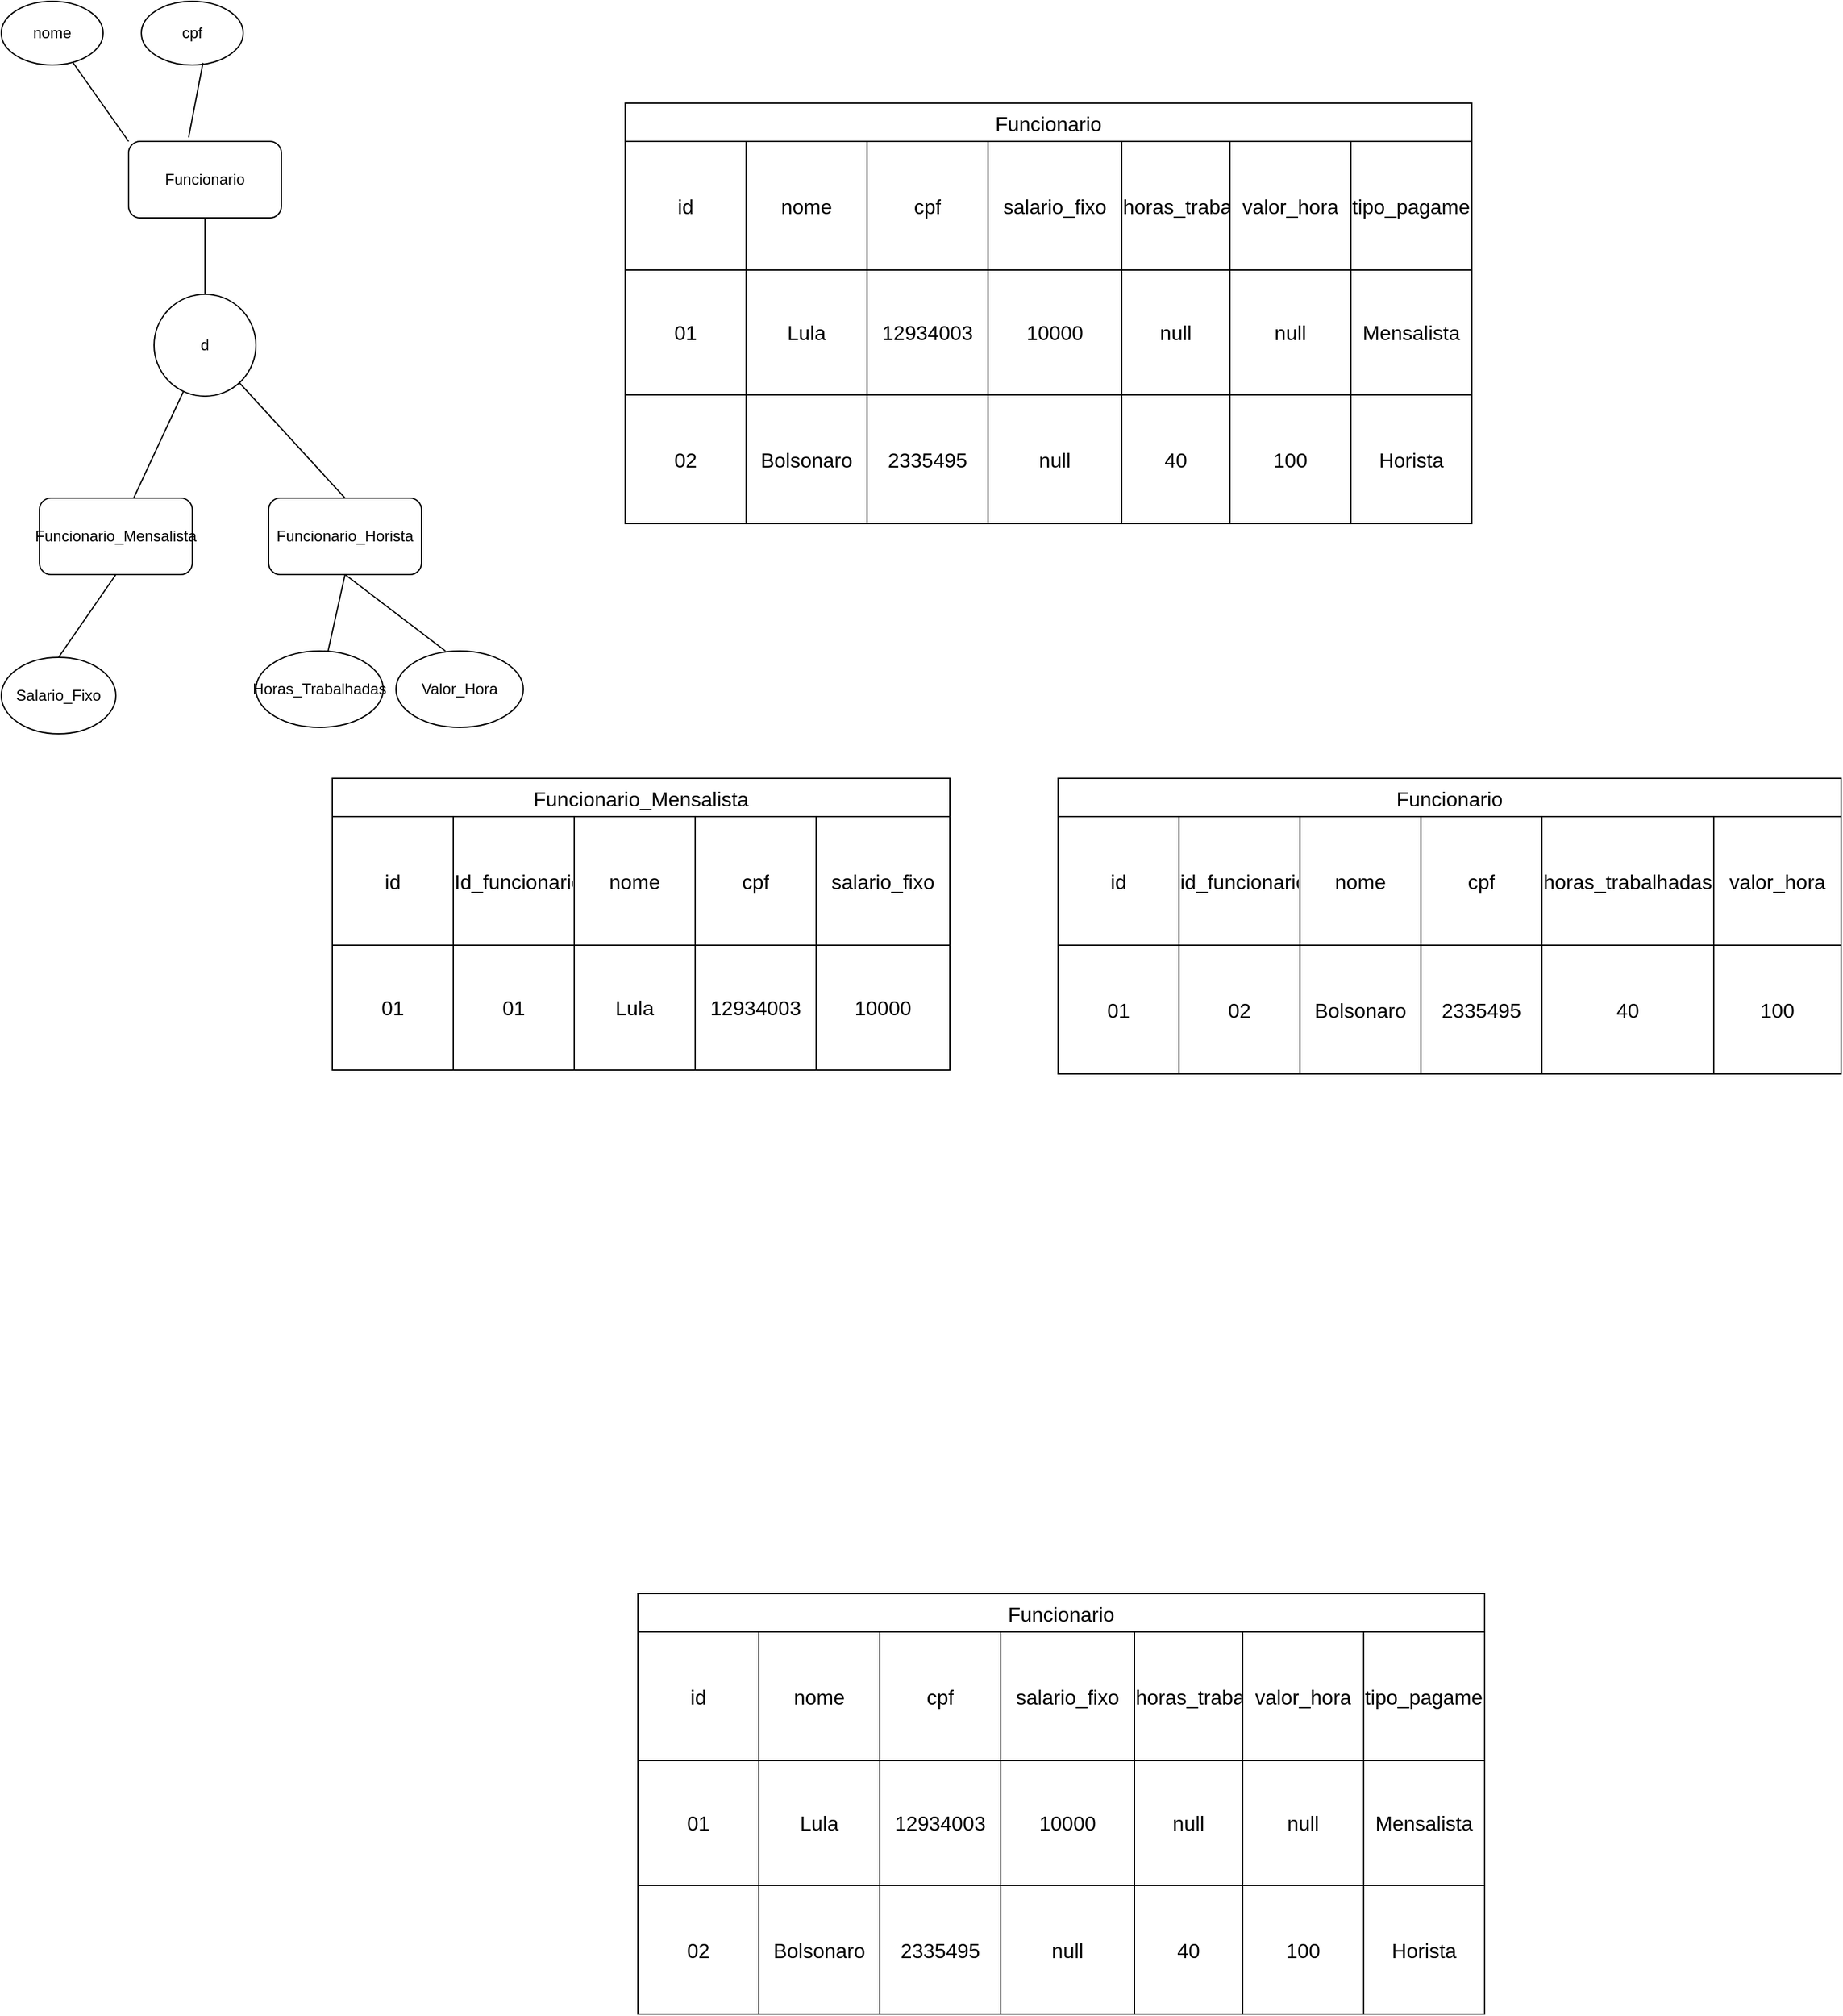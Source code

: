 <mxfile>
    <diagram id="9JeKYPiloH4I5pxhCVWt" name="Página-1">
        <mxGraphModel dx="1404" dy="884" grid="1" gridSize="10" guides="1" tooltips="1" connect="1" arrows="1" fold="1" page="1" pageScale="1" pageWidth="827" pageHeight="1169" math="0" shadow="0">
            <root>
                <mxCell id="0"/>
                <mxCell id="1" parent="0"/>
                <mxCell id="2" value="Funcionario" style="rounded=1;whiteSpace=wrap;html=1;" vertex="1" parent="1">
                    <mxGeometry x="290" y="180" width="120" height="60" as="geometry"/>
                </mxCell>
                <mxCell id="3" value="nome" style="ellipse;whiteSpace=wrap;html=1;" vertex="1" parent="1">
                    <mxGeometry x="190" y="70" width="80" height="50" as="geometry"/>
                </mxCell>
                <mxCell id="4" value="cpf" style="ellipse;whiteSpace=wrap;html=1;" vertex="1" parent="1">
                    <mxGeometry x="300" y="70" width="80" height="50" as="geometry"/>
                </mxCell>
                <mxCell id="5" value="" style="endArrow=none;html=1;exitX=0;exitY=0;exitDx=0;exitDy=0;" edge="1" parent="1" source="2" target="3">
                    <mxGeometry width="50" height="50" relative="1" as="geometry">
                        <mxPoint x="240" y="210" as="sourcePoint"/>
                        <mxPoint x="290" y="160" as="targetPoint"/>
                    </mxGeometry>
                </mxCell>
                <mxCell id="6" value="" style="endArrow=none;html=1;exitX=0.393;exitY=-0.053;exitDx=0;exitDy=0;entryX=0.605;entryY=0.968;entryDx=0;entryDy=0;entryPerimeter=0;exitPerimeter=0;" edge="1" parent="1" source="2" target="4">
                    <mxGeometry width="50" height="50" relative="1" as="geometry">
                        <mxPoint x="300" y="190" as="sourcePoint"/>
                        <mxPoint x="256" y="128" as="targetPoint"/>
                    </mxGeometry>
                </mxCell>
                <mxCell id="7" value="Salario_Fixo" style="ellipse;whiteSpace=wrap;html=1;" vertex="1" parent="1">
                    <mxGeometry x="190" y="585" width="90" height="60" as="geometry"/>
                </mxCell>
                <mxCell id="8" value="Horas_Trabalhadas" style="ellipse;whiteSpace=wrap;html=1;" vertex="1" parent="1">
                    <mxGeometry x="390" y="580" width="100" height="60" as="geometry"/>
                </mxCell>
                <mxCell id="9" value="Valor_Hora" style="ellipse;whiteSpace=wrap;html=1;" vertex="1" parent="1">
                    <mxGeometry x="500" y="580" width="100" height="60" as="geometry"/>
                </mxCell>
                <mxCell id="10" value="d" style="ellipse;whiteSpace=wrap;html=1;aspect=fixed;" vertex="1" parent="1">
                    <mxGeometry x="310" y="300" width="80" height="80" as="geometry"/>
                </mxCell>
                <mxCell id="12" value="" style="endArrow=none;html=1;exitX=0.5;exitY=1;exitDx=0;exitDy=0;" edge="1" parent="1" source="2" target="10">
                    <mxGeometry width="50" height="50" relative="1" as="geometry">
                        <mxPoint x="300" y="190" as="sourcePoint"/>
                        <mxPoint x="256" y="128" as="targetPoint"/>
                    </mxGeometry>
                </mxCell>
                <mxCell id="13" value="" style="endArrow=none;html=1;entryX=0.5;entryY=0;entryDx=0;entryDy=0;" edge="1" parent="1" source="10" target="15">
                    <mxGeometry width="50" height="50" relative="1" as="geometry">
                        <mxPoint x="360" y="250" as="sourcePoint"/>
                        <mxPoint x="360" y="310" as="targetPoint"/>
                    </mxGeometry>
                </mxCell>
                <mxCell id="14" value="Funcionario_Mensalista" style="rounded=1;whiteSpace=wrap;html=1;" vertex="1" parent="1">
                    <mxGeometry x="220" y="460" width="120" height="60" as="geometry"/>
                </mxCell>
                <mxCell id="15" value="Funcionario_Horista" style="rounded=1;whiteSpace=wrap;html=1;" vertex="1" parent="1">
                    <mxGeometry x="400" y="460" width="120" height="60" as="geometry"/>
                </mxCell>
                <mxCell id="16" value="" style="endArrow=none;html=1;" edge="1" parent="1" source="10" target="14">
                    <mxGeometry width="50" height="50" relative="1" as="geometry">
                        <mxPoint x="387" y="379" as="sourcePoint"/>
                        <mxPoint x="470" y="470" as="targetPoint"/>
                    </mxGeometry>
                </mxCell>
                <mxCell id="17" value="" style="endArrow=none;html=1;entryX=0.5;entryY=0;entryDx=0;entryDy=0;exitX=0.5;exitY=1;exitDx=0;exitDy=0;" edge="1" parent="1" source="14" target="7">
                    <mxGeometry width="50" height="50" relative="1" as="geometry">
                        <mxPoint x="343" y="386" as="sourcePoint"/>
                        <mxPoint x="304" y="470" as="targetPoint"/>
                    </mxGeometry>
                </mxCell>
                <mxCell id="18" value="" style="endArrow=none;html=1;entryX=0.388;entryY=0;entryDx=0;entryDy=0;entryPerimeter=0;exitX=0.5;exitY=1;exitDx=0;exitDy=0;" edge="1" parent="1" source="15" target="9">
                    <mxGeometry width="50" height="50" relative="1" as="geometry">
                        <mxPoint x="387" y="379" as="sourcePoint"/>
                        <mxPoint x="470" y="470" as="targetPoint"/>
                    </mxGeometry>
                </mxCell>
                <mxCell id="19" value="" style="endArrow=none;html=1;exitX=0.5;exitY=1;exitDx=0;exitDy=0;" edge="1" parent="1" source="15" target="8">
                    <mxGeometry width="50" height="50" relative="1" as="geometry">
                        <mxPoint x="470" y="530" as="sourcePoint"/>
                        <mxPoint x="549" y="590" as="targetPoint"/>
                    </mxGeometry>
                </mxCell>
                <mxCell id="20" value="Funcionario" style="shape=table;startSize=30;container=1;collapsible=0;childLayout=tableLayout;strokeColor=default;fontSize=16;" vertex="1" parent="1">
                    <mxGeometry x="680" y="150" width="665" height="330" as="geometry"/>
                </mxCell>
                <mxCell id="21" value="" style="shape=tableRow;horizontal=0;startSize=0;swimlaneHead=0;swimlaneBody=0;strokeColor=inherit;top=0;left=0;bottom=0;right=0;collapsible=0;dropTarget=0;fillColor=none;points=[[0,0.5],[1,0.5]];portConstraint=eastwest;fontSize=16;" vertex="1" parent="20">
                    <mxGeometry y="30" width="665" height="101" as="geometry"/>
                </mxCell>
                <mxCell id="22" value="id" style="shape=partialRectangle;html=1;whiteSpace=wrap;connectable=0;strokeColor=inherit;overflow=hidden;fillColor=none;top=0;left=0;bottom=0;right=0;pointerEvents=1;fontSize=16;" vertex="1" parent="21">
                    <mxGeometry width="95" height="101" as="geometry">
                        <mxRectangle width="95" height="101" as="alternateBounds"/>
                    </mxGeometry>
                </mxCell>
                <mxCell id="36" value="nome" style="shape=partialRectangle;html=1;whiteSpace=wrap;connectable=0;strokeColor=inherit;overflow=hidden;fillColor=none;top=0;left=0;bottom=0;right=0;pointerEvents=1;fontSize=16;" vertex="1" parent="21">
                    <mxGeometry x="95" width="95" height="101" as="geometry">
                        <mxRectangle width="95" height="101" as="alternateBounds"/>
                    </mxGeometry>
                </mxCell>
                <mxCell id="39" value="cpf" style="shape=partialRectangle;html=1;whiteSpace=wrap;connectable=0;strokeColor=inherit;overflow=hidden;fillColor=none;top=0;left=0;bottom=0;right=0;pointerEvents=1;fontSize=16;" vertex="1" parent="21">
                    <mxGeometry x="190" width="95" height="101" as="geometry">
                        <mxRectangle width="95" height="101" as="alternateBounds"/>
                    </mxGeometry>
                </mxCell>
                <mxCell id="23" value="salario_fixo" style="shape=partialRectangle;html=1;whiteSpace=wrap;connectable=0;strokeColor=inherit;overflow=hidden;fillColor=none;top=0;left=0;bottom=0;right=0;pointerEvents=1;fontSize=16;" vertex="1" parent="21">
                    <mxGeometry x="285" width="105" height="101" as="geometry">
                        <mxRectangle width="105" height="101" as="alternateBounds"/>
                    </mxGeometry>
                </mxCell>
                <mxCell id="24" value="horas_trabalhadas" style="shape=partialRectangle;html=1;whiteSpace=wrap;connectable=0;strokeColor=inherit;overflow=hidden;fillColor=none;top=0;left=0;bottom=0;right=0;pointerEvents=1;fontSize=16;" vertex="1" parent="21">
                    <mxGeometry x="390" width="85" height="101" as="geometry">
                        <mxRectangle width="85" height="101" as="alternateBounds"/>
                    </mxGeometry>
                </mxCell>
                <mxCell id="33" value="valor_hora" style="shape=partialRectangle;html=1;whiteSpace=wrap;connectable=0;strokeColor=inherit;overflow=hidden;fillColor=none;top=0;left=0;bottom=0;right=0;pointerEvents=1;fontSize=16;" vertex="1" parent="21">
                    <mxGeometry x="475" width="95" height="101" as="geometry">
                        <mxRectangle width="95" height="101" as="alternateBounds"/>
                    </mxGeometry>
                </mxCell>
                <mxCell id="42" value="tipo_pagamento" style="shape=partialRectangle;html=1;whiteSpace=wrap;connectable=0;strokeColor=inherit;overflow=hidden;fillColor=none;top=0;left=0;bottom=0;right=0;pointerEvents=1;fontSize=16;" vertex="1" parent="21">
                    <mxGeometry x="570" width="95" height="101" as="geometry">
                        <mxRectangle width="95" height="101" as="alternateBounds"/>
                    </mxGeometry>
                </mxCell>
                <mxCell id="25" value="" style="shape=tableRow;horizontal=0;startSize=0;swimlaneHead=0;swimlaneBody=0;strokeColor=inherit;top=0;left=0;bottom=0;right=0;collapsible=0;dropTarget=0;fillColor=none;points=[[0,0.5],[1,0.5]];portConstraint=eastwest;fontSize=16;" vertex="1" parent="20">
                    <mxGeometry y="131" width="665" height="98" as="geometry"/>
                </mxCell>
                <mxCell id="26" value="01" style="shape=partialRectangle;html=1;whiteSpace=wrap;connectable=0;strokeColor=inherit;overflow=hidden;fillColor=none;top=0;left=0;bottom=0;right=0;pointerEvents=1;fontSize=16;" vertex="1" parent="25">
                    <mxGeometry width="95" height="98" as="geometry">
                        <mxRectangle width="95" height="98" as="alternateBounds"/>
                    </mxGeometry>
                </mxCell>
                <mxCell id="37" value="Lula" style="shape=partialRectangle;html=1;whiteSpace=wrap;connectable=0;strokeColor=inherit;overflow=hidden;fillColor=none;top=0;left=0;bottom=0;right=0;pointerEvents=1;fontSize=16;" vertex="1" parent="25">
                    <mxGeometry x="95" width="95" height="98" as="geometry">
                        <mxRectangle width="95" height="98" as="alternateBounds"/>
                    </mxGeometry>
                </mxCell>
                <mxCell id="40" value="12934003" style="shape=partialRectangle;html=1;whiteSpace=wrap;connectable=0;strokeColor=inherit;overflow=hidden;fillColor=none;top=0;left=0;bottom=0;right=0;pointerEvents=1;fontSize=16;" vertex="1" parent="25">
                    <mxGeometry x="190" width="95" height="98" as="geometry">
                        <mxRectangle width="95" height="98" as="alternateBounds"/>
                    </mxGeometry>
                </mxCell>
                <mxCell id="27" value="10000" style="shape=partialRectangle;html=1;whiteSpace=wrap;connectable=0;strokeColor=inherit;overflow=hidden;fillColor=none;top=0;left=0;bottom=0;right=0;pointerEvents=1;fontSize=16;" vertex="1" parent="25">
                    <mxGeometry x="285" width="105" height="98" as="geometry">
                        <mxRectangle width="105" height="98" as="alternateBounds"/>
                    </mxGeometry>
                </mxCell>
                <mxCell id="28" value="null" style="shape=partialRectangle;html=1;whiteSpace=wrap;connectable=0;strokeColor=inherit;overflow=hidden;fillColor=none;top=0;left=0;bottom=0;right=0;pointerEvents=1;fontSize=16;" vertex="1" parent="25">
                    <mxGeometry x="390" width="85" height="98" as="geometry">
                        <mxRectangle width="85" height="98" as="alternateBounds"/>
                    </mxGeometry>
                </mxCell>
                <mxCell id="34" value="null" style="shape=partialRectangle;html=1;whiteSpace=wrap;connectable=0;strokeColor=inherit;overflow=hidden;fillColor=none;top=0;left=0;bottom=0;right=0;pointerEvents=1;fontSize=16;" vertex="1" parent="25">
                    <mxGeometry x="475" width="95" height="98" as="geometry">
                        <mxRectangle width="95" height="98" as="alternateBounds"/>
                    </mxGeometry>
                </mxCell>
                <mxCell id="43" value="Mensalista" style="shape=partialRectangle;html=1;whiteSpace=wrap;connectable=0;strokeColor=inherit;overflow=hidden;fillColor=none;top=0;left=0;bottom=0;right=0;pointerEvents=1;fontSize=16;" vertex="1" parent="25">
                    <mxGeometry x="570" width="95" height="98" as="geometry">
                        <mxRectangle width="95" height="98" as="alternateBounds"/>
                    </mxGeometry>
                </mxCell>
                <mxCell id="29" value="" style="shape=tableRow;horizontal=0;startSize=0;swimlaneHead=0;swimlaneBody=0;strokeColor=inherit;top=0;left=0;bottom=0;right=0;collapsible=0;dropTarget=0;fillColor=none;points=[[0,0.5],[1,0.5]];portConstraint=eastwest;fontSize=16;" vertex="1" parent="20">
                    <mxGeometry y="229" width="665" height="101" as="geometry"/>
                </mxCell>
                <mxCell id="30" value="02" style="shape=partialRectangle;html=1;whiteSpace=wrap;connectable=0;strokeColor=inherit;overflow=hidden;fillColor=none;top=0;left=0;bottom=0;right=0;pointerEvents=1;fontSize=16;" vertex="1" parent="29">
                    <mxGeometry width="95" height="101" as="geometry">
                        <mxRectangle width="95" height="101" as="alternateBounds"/>
                    </mxGeometry>
                </mxCell>
                <mxCell id="38" value="Bolsonaro" style="shape=partialRectangle;html=1;whiteSpace=wrap;connectable=0;strokeColor=inherit;overflow=hidden;fillColor=none;top=0;left=0;bottom=0;right=0;pointerEvents=1;fontSize=16;" vertex="1" parent="29">
                    <mxGeometry x="95" width="95" height="101" as="geometry">
                        <mxRectangle width="95" height="101" as="alternateBounds"/>
                    </mxGeometry>
                </mxCell>
                <mxCell id="41" value="2335495" style="shape=partialRectangle;html=1;whiteSpace=wrap;connectable=0;strokeColor=inherit;overflow=hidden;fillColor=none;top=0;left=0;bottom=0;right=0;pointerEvents=1;fontSize=16;" vertex="1" parent="29">
                    <mxGeometry x="190" width="95" height="101" as="geometry">
                        <mxRectangle width="95" height="101" as="alternateBounds"/>
                    </mxGeometry>
                </mxCell>
                <mxCell id="31" value="null" style="shape=partialRectangle;html=1;whiteSpace=wrap;connectable=0;strokeColor=inherit;overflow=hidden;fillColor=none;top=0;left=0;bottom=0;right=0;pointerEvents=1;fontSize=16;" vertex="1" parent="29">
                    <mxGeometry x="285" width="105" height="101" as="geometry">
                        <mxRectangle width="105" height="101" as="alternateBounds"/>
                    </mxGeometry>
                </mxCell>
                <mxCell id="32" value="40" style="shape=partialRectangle;html=1;whiteSpace=wrap;connectable=0;strokeColor=inherit;overflow=hidden;fillColor=none;top=0;left=0;bottom=0;right=0;pointerEvents=1;fontSize=16;" vertex="1" parent="29">
                    <mxGeometry x="390" width="85" height="101" as="geometry">
                        <mxRectangle width="85" height="101" as="alternateBounds"/>
                    </mxGeometry>
                </mxCell>
                <mxCell id="35" value="100" style="shape=partialRectangle;html=1;whiteSpace=wrap;connectable=0;strokeColor=inherit;overflow=hidden;fillColor=none;top=0;left=0;bottom=0;right=0;pointerEvents=1;fontSize=16;" vertex="1" parent="29">
                    <mxGeometry x="475" width="95" height="101" as="geometry">
                        <mxRectangle width="95" height="101" as="alternateBounds"/>
                    </mxGeometry>
                </mxCell>
                <mxCell id="44" value="Horista" style="shape=partialRectangle;html=1;whiteSpace=wrap;connectable=0;strokeColor=inherit;overflow=hidden;fillColor=none;top=0;left=0;bottom=0;right=0;pointerEvents=1;fontSize=16;" vertex="1" parent="29">
                    <mxGeometry x="570" width="95" height="101" as="geometry">
                        <mxRectangle width="95" height="101" as="alternateBounds"/>
                    </mxGeometry>
                </mxCell>
                <mxCell id="45" value="Funcionario_Mensalista" style="shape=table;startSize=30;container=1;collapsible=0;childLayout=tableLayout;strokeColor=default;fontSize=16;" vertex="1" parent="1">
                    <mxGeometry x="450" y="680" width="485" height="229" as="geometry"/>
                </mxCell>
                <mxCell id="46" value="" style="shape=tableRow;horizontal=0;startSize=0;swimlaneHead=0;swimlaneBody=0;strokeColor=inherit;top=0;left=0;bottom=0;right=0;collapsible=0;dropTarget=0;fillColor=none;points=[[0,0.5],[1,0.5]];portConstraint=eastwest;fontSize=16;" vertex="1" parent="45">
                    <mxGeometry y="30" width="485" height="101" as="geometry"/>
                </mxCell>
                <mxCell id="47" value="id" style="shape=partialRectangle;html=1;whiteSpace=wrap;connectable=0;strokeColor=inherit;overflow=hidden;fillColor=none;top=0;left=0;bottom=0;right=0;pointerEvents=1;fontSize=16;" vertex="1" parent="46">
                    <mxGeometry width="95" height="101" as="geometry">
                        <mxRectangle width="95" height="101" as="alternateBounds"/>
                    </mxGeometry>
                </mxCell>
                <mxCell id="95" value="Id_funcionario" style="shape=partialRectangle;html=1;whiteSpace=wrap;connectable=0;strokeColor=inherit;overflow=hidden;fillColor=none;top=0;left=0;bottom=0;right=0;pointerEvents=1;fontSize=16;" vertex="1" parent="46">
                    <mxGeometry x="95" width="95" height="101" as="geometry">
                        <mxRectangle width="95" height="101" as="alternateBounds"/>
                    </mxGeometry>
                </mxCell>
                <mxCell id="48" value="nome" style="shape=partialRectangle;html=1;whiteSpace=wrap;connectable=0;strokeColor=inherit;overflow=hidden;fillColor=none;top=0;left=0;bottom=0;right=0;pointerEvents=1;fontSize=16;" vertex="1" parent="46">
                    <mxGeometry x="190" width="95" height="101" as="geometry">
                        <mxRectangle width="95" height="101" as="alternateBounds"/>
                    </mxGeometry>
                </mxCell>
                <mxCell id="49" value="cpf" style="shape=partialRectangle;html=1;whiteSpace=wrap;connectable=0;strokeColor=inherit;overflow=hidden;fillColor=none;top=0;left=0;bottom=0;right=0;pointerEvents=1;fontSize=16;" vertex="1" parent="46">
                    <mxGeometry x="285" width="95" height="101" as="geometry">
                        <mxRectangle width="95" height="101" as="alternateBounds"/>
                    </mxGeometry>
                </mxCell>
                <mxCell id="50" value="salario_fixo" style="shape=partialRectangle;html=1;whiteSpace=wrap;connectable=0;strokeColor=inherit;overflow=hidden;fillColor=none;top=0;left=0;bottom=0;right=0;pointerEvents=1;fontSize=16;" vertex="1" parent="46">
                    <mxGeometry x="380" width="105" height="101" as="geometry">
                        <mxRectangle width="105" height="101" as="alternateBounds"/>
                    </mxGeometry>
                </mxCell>
                <mxCell id="54" value="" style="shape=tableRow;horizontal=0;startSize=0;swimlaneHead=0;swimlaneBody=0;strokeColor=inherit;top=0;left=0;bottom=0;right=0;collapsible=0;dropTarget=0;fillColor=none;points=[[0,0.5],[1,0.5]];portConstraint=eastwest;fontSize=16;" vertex="1" parent="45">
                    <mxGeometry y="131" width="485" height="98" as="geometry"/>
                </mxCell>
                <mxCell id="55" value="01" style="shape=partialRectangle;html=1;whiteSpace=wrap;connectable=0;strokeColor=inherit;overflow=hidden;fillColor=none;top=0;left=0;bottom=0;right=0;pointerEvents=1;fontSize=16;" vertex="1" parent="54">
                    <mxGeometry width="95" height="98" as="geometry">
                        <mxRectangle width="95" height="98" as="alternateBounds"/>
                    </mxGeometry>
                </mxCell>
                <mxCell id="96" value="01" style="shape=partialRectangle;html=1;whiteSpace=wrap;connectable=0;strokeColor=inherit;overflow=hidden;fillColor=none;top=0;left=0;bottom=0;right=0;pointerEvents=1;fontSize=16;" vertex="1" parent="54">
                    <mxGeometry x="95" width="95" height="98" as="geometry">
                        <mxRectangle width="95" height="98" as="alternateBounds"/>
                    </mxGeometry>
                </mxCell>
                <mxCell id="56" value="Lula" style="shape=partialRectangle;html=1;whiteSpace=wrap;connectable=0;strokeColor=inherit;overflow=hidden;fillColor=none;top=0;left=0;bottom=0;right=0;pointerEvents=1;fontSize=16;" vertex="1" parent="54">
                    <mxGeometry x="190" width="95" height="98" as="geometry">
                        <mxRectangle width="95" height="98" as="alternateBounds"/>
                    </mxGeometry>
                </mxCell>
                <mxCell id="57" value="12934003" style="shape=partialRectangle;html=1;whiteSpace=wrap;connectable=0;strokeColor=inherit;overflow=hidden;fillColor=none;top=0;left=0;bottom=0;right=0;pointerEvents=1;fontSize=16;" vertex="1" parent="54">
                    <mxGeometry x="285" width="95" height="98" as="geometry">
                        <mxRectangle width="95" height="98" as="alternateBounds"/>
                    </mxGeometry>
                </mxCell>
                <mxCell id="58" value="10000" style="shape=partialRectangle;html=1;whiteSpace=wrap;connectable=0;strokeColor=inherit;overflow=hidden;fillColor=none;top=0;left=0;bottom=0;right=0;pointerEvents=1;fontSize=16;" vertex="1" parent="54">
                    <mxGeometry x="380" width="105" height="98" as="geometry">
                        <mxRectangle width="105" height="98" as="alternateBounds"/>
                    </mxGeometry>
                </mxCell>
                <mxCell id="70" value="Funcionario" style="shape=table;startSize=30;container=1;collapsible=0;childLayout=tableLayout;strokeColor=default;fontSize=16;" vertex="1" parent="1">
                    <mxGeometry x="1020" y="680" width="615" height="232" as="geometry"/>
                </mxCell>
                <mxCell id="71" value="" style="shape=tableRow;horizontal=0;startSize=0;swimlaneHead=0;swimlaneBody=0;strokeColor=inherit;top=0;left=0;bottom=0;right=0;collapsible=0;dropTarget=0;fillColor=none;points=[[0,0.5],[1,0.5]];portConstraint=eastwest;fontSize=16;" vertex="1" parent="70">
                    <mxGeometry y="30" width="615" height="101" as="geometry"/>
                </mxCell>
                <mxCell id="72" value="id" style="shape=partialRectangle;html=1;whiteSpace=wrap;connectable=0;strokeColor=inherit;overflow=hidden;fillColor=none;top=0;left=0;bottom=0;right=0;pointerEvents=1;fontSize=16;" vertex="1" parent="71">
                    <mxGeometry width="95" height="101" as="geometry">
                        <mxRectangle width="95" height="101" as="alternateBounds"/>
                    </mxGeometry>
                </mxCell>
                <mxCell id="97" value="id_funcionario" style="shape=partialRectangle;html=1;whiteSpace=wrap;connectable=0;strokeColor=inherit;overflow=hidden;fillColor=none;top=0;left=0;bottom=0;right=0;pointerEvents=1;fontSize=16;" vertex="1" parent="71">
                    <mxGeometry x="95" width="95" height="101" as="geometry">
                        <mxRectangle width="95" height="101" as="alternateBounds"/>
                    </mxGeometry>
                </mxCell>
                <mxCell id="73" value="nome" style="shape=partialRectangle;html=1;whiteSpace=wrap;connectable=0;strokeColor=inherit;overflow=hidden;fillColor=none;top=0;left=0;bottom=0;right=0;pointerEvents=1;fontSize=16;" vertex="1" parent="71">
                    <mxGeometry x="190" width="95" height="101" as="geometry">
                        <mxRectangle width="95" height="101" as="alternateBounds"/>
                    </mxGeometry>
                </mxCell>
                <mxCell id="74" value="cpf" style="shape=partialRectangle;html=1;whiteSpace=wrap;connectable=0;strokeColor=inherit;overflow=hidden;fillColor=none;top=0;left=0;bottom=0;right=0;pointerEvents=1;fontSize=16;" vertex="1" parent="71">
                    <mxGeometry x="285" width="95" height="101" as="geometry">
                        <mxRectangle width="95" height="101" as="alternateBounds"/>
                    </mxGeometry>
                </mxCell>
                <mxCell id="76" value="horas_trabalhadas" style="shape=partialRectangle;html=1;whiteSpace=wrap;connectable=0;strokeColor=inherit;overflow=hidden;fillColor=none;top=0;left=0;bottom=0;right=0;pointerEvents=1;fontSize=16;" vertex="1" parent="71">
                    <mxGeometry x="380" width="135" height="101" as="geometry">
                        <mxRectangle width="135" height="101" as="alternateBounds"/>
                    </mxGeometry>
                </mxCell>
                <mxCell id="77" value="valor_hora" style="shape=partialRectangle;html=1;whiteSpace=wrap;connectable=0;strokeColor=inherit;overflow=hidden;fillColor=none;top=0;left=0;bottom=0;right=0;pointerEvents=1;fontSize=16;" vertex="1" parent="71">
                    <mxGeometry x="515" width="100" height="101" as="geometry">
                        <mxRectangle width="100" height="101" as="alternateBounds"/>
                    </mxGeometry>
                </mxCell>
                <mxCell id="87" value="" style="shape=tableRow;horizontal=0;startSize=0;swimlaneHead=0;swimlaneBody=0;strokeColor=inherit;top=0;left=0;bottom=0;right=0;collapsible=0;dropTarget=0;fillColor=none;points=[[0,0.5],[1,0.5]];portConstraint=eastwest;fontSize=16;" vertex="1" parent="70">
                    <mxGeometry y="131" width="615" height="101" as="geometry"/>
                </mxCell>
                <mxCell id="88" value="01" style="shape=partialRectangle;html=1;whiteSpace=wrap;connectable=0;strokeColor=inherit;overflow=hidden;fillColor=none;top=0;left=0;bottom=0;right=0;pointerEvents=1;fontSize=16;" vertex="1" parent="87">
                    <mxGeometry width="95" height="101" as="geometry">
                        <mxRectangle width="95" height="101" as="alternateBounds"/>
                    </mxGeometry>
                </mxCell>
                <mxCell id="98" value="02" style="shape=partialRectangle;html=1;whiteSpace=wrap;connectable=0;strokeColor=inherit;overflow=hidden;fillColor=none;top=0;left=0;bottom=0;right=0;pointerEvents=1;fontSize=16;" vertex="1" parent="87">
                    <mxGeometry x="95" width="95" height="101" as="geometry">
                        <mxRectangle width="95" height="101" as="alternateBounds"/>
                    </mxGeometry>
                </mxCell>
                <mxCell id="89" value="Bolsonaro" style="shape=partialRectangle;html=1;whiteSpace=wrap;connectable=0;strokeColor=inherit;overflow=hidden;fillColor=none;top=0;left=0;bottom=0;right=0;pointerEvents=1;fontSize=16;" vertex="1" parent="87">
                    <mxGeometry x="190" width="95" height="101" as="geometry">
                        <mxRectangle width="95" height="101" as="alternateBounds"/>
                    </mxGeometry>
                </mxCell>
                <mxCell id="90" value="2335495" style="shape=partialRectangle;html=1;whiteSpace=wrap;connectable=0;strokeColor=inherit;overflow=hidden;fillColor=none;top=0;left=0;bottom=0;right=0;pointerEvents=1;fontSize=16;" vertex="1" parent="87">
                    <mxGeometry x="285" width="95" height="101" as="geometry">
                        <mxRectangle width="95" height="101" as="alternateBounds"/>
                    </mxGeometry>
                </mxCell>
                <mxCell id="92" value="40" style="shape=partialRectangle;html=1;whiteSpace=wrap;connectable=0;strokeColor=inherit;overflow=hidden;fillColor=none;top=0;left=0;bottom=0;right=0;pointerEvents=1;fontSize=16;" vertex="1" parent="87">
                    <mxGeometry x="380" width="135" height="101" as="geometry">
                        <mxRectangle width="135" height="101" as="alternateBounds"/>
                    </mxGeometry>
                </mxCell>
                <mxCell id="93" value="100" style="shape=partialRectangle;html=1;whiteSpace=wrap;connectable=0;strokeColor=inherit;overflow=hidden;fillColor=none;top=0;left=0;bottom=0;right=0;pointerEvents=1;fontSize=16;" vertex="1" parent="87">
                    <mxGeometry x="515" width="100" height="101" as="geometry">
                        <mxRectangle width="100" height="101" as="alternateBounds"/>
                    </mxGeometry>
                </mxCell>
                <mxCell id="145" value="Funcionario" style="shape=table;startSize=30;container=1;collapsible=0;childLayout=tableLayout;strokeColor=default;fontSize=16;" vertex="1" parent="1">
                    <mxGeometry x="690" y="1320" width="665" height="330" as="geometry"/>
                </mxCell>
                <mxCell id="146" value="" style="shape=tableRow;horizontal=0;startSize=0;swimlaneHead=0;swimlaneBody=0;strokeColor=inherit;top=0;left=0;bottom=0;right=0;collapsible=0;dropTarget=0;fillColor=none;points=[[0,0.5],[1,0.5]];portConstraint=eastwest;fontSize=16;" vertex="1" parent="145">
                    <mxGeometry y="30" width="665" height="101" as="geometry"/>
                </mxCell>
                <mxCell id="147" value="id" style="shape=partialRectangle;html=1;whiteSpace=wrap;connectable=0;strokeColor=inherit;overflow=hidden;fillColor=none;top=0;left=0;bottom=0;right=0;pointerEvents=1;fontSize=16;" vertex="1" parent="146">
                    <mxGeometry width="95" height="101" as="geometry">
                        <mxRectangle width="95" height="101" as="alternateBounds"/>
                    </mxGeometry>
                </mxCell>
                <mxCell id="148" value="nome" style="shape=partialRectangle;html=1;whiteSpace=wrap;connectable=0;strokeColor=inherit;overflow=hidden;fillColor=none;top=0;left=0;bottom=0;right=0;pointerEvents=1;fontSize=16;" vertex="1" parent="146">
                    <mxGeometry x="95" width="95" height="101" as="geometry">
                        <mxRectangle width="95" height="101" as="alternateBounds"/>
                    </mxGeometry>
                </mxCell>
                <mxCell id="149" value="cpf" style="shape=partialRectangle;html=1;whiteSpace=wrap;connectable=0;strokeColor=inherit;overflow=hidden;fillColor=none;top=0;left=0;bottom=0;right=0;pointerEvents=1;fontSize=16;" vertex="1" parent="146">
                    <mxGeometry x="190" width="95" height="101" as="geometry">
                        <mxRectangle width="95" height="101" as="alternateBounds"/>
                    </mxGeometry>
                </mxCell>
                <mxCell id="150" value="salario_fixo" style="shape=partialRectangle;html=1;whiteSpace=wrap;connectable=0;strokeColor=inherit;overflow=hidden;fillColor=none;top=0;left=0;bottom=0;right=0;pointerEvents=1;fontSize=16;" vertex="1" parent="146">
                    <mxGeometry x="285" width="105" height="101" as="geometry">
                        <mxRectangle width="105" height="101" as="alternateBounds"/>
                    </mxGeometry>
                </mxCell>
                <mxCell id="151" value="horas_trabalhadas" style="shape=partialRectangle;html=1;whiteSpace=wrap;connectable=0;strokeColor=inherit;overflow=hidden;fillColor=none;top=0;left=0;bottom=0;right=0;pointerEvents=1;fontSize=16;" vertex="1" parent="146">
                    <mxGeometry x="390" width="85" height="101" as="geometry">
                        <mxRectangle width="85" height="101" as="alternateBounds"/>
                    </mxGeometry>
                </mxCell>
                <mxCell id="152" value="valor_hora" style="shape=partialRectangle;html=1;whiteSpace=wrap;connectable=0;strokeColor=inherit;overflow=hidden;fillColor=none;top=0;left=0;bottom=0;right=0;pointerEvents=1;fontSize=16;" vertex="1" parent="146">
                    <mxGeometry x="475" width="95" height="101" as="geometry">
                        <mxRectangle width="95" height="101" as="alternateBounds"/>
                    </mxGeometry>
                </mxCell>
                <mxCell id="153" value="tipo_pagamento" style="shape=partialRectangle;html=1;whiteSpace=wrap;connectable=0;strokeColor=inherit;overflow=hidden;fillColor=none;top=0;left=0;bottom=0;right=0;pointerEvents=1;fontSize=16;" vertex="1" parent="146">
                    <mxGeometry x="570" width="95" height="101" as="geometry">
                        <mxRectangle width="95" height="101" as="alternateBounds"/>
                    </mxGeometry>
                </mxCell>
                <mxCell id="154" value="" style="shape=tableRow;horizontal=0;startSize=0;swimlaneHead=0;swimlaneBody=0;strokeColor=inherit;top=0;left=0;bottom=0;right=0;collapsible=0;dropTarget=0;fillColor=none;points=[[0,0.5],[1,0.5]];portConstraint=eastwest;fontSize=16;" vertex="1" parent="145">
                    <mxGeometry y="131" width="665" height="98" as="geometry"/>
                </mxCell>
                <mxCell id="155" value="01" style="shape=partialRectangle;html=1;whiteSpace=wrap;connectable=0;strokeColor=inherit;overflow=hidden;fillColor=none;top=0;left=0;bottom=0;right=0;pointerEvents=1;fontSize=16;" vertex="1" parent="154">
                    <mxGeometry width="95" height="98" as="geometry">
                        <mxRectangle width="95" height="98" as="alternateBounds"/>
                    </mxGeometry>
                </mxCell>
                <mxCell id="156" value="Lula" style="shape=partialRectangle;html=1;whiteSpace=wrap;connectable=0;strokeColor=inherit;overflow=hidden;fillColor=none;top=0;left=0;bottom=0;right=0;pointerEvents=1;fontSize=16;" vertex="1" parent="154">
                    <mxGeometry x="95" width="95" height="98" as="geometry">
                        <mxRectangle width="95" height="98" as="alternateBounds"/>
                    </mxGeometry>
                </mxCell>
                <mxCell id="157" value="12934003" style="shape=partialRectangle;html=1;whiteSpace=wrap;connectable=0;strokeColor=inherit;overflow=hidden;fillColor=none;top=0;left=0;bottom=0;right=0;pointerEvents=1;fontSize=16;" vertex="1" parent="154">
                    <mxGeometry x="190" width="95" height="98" as="geometry">
                        <mxRectangle width="95" height="98" as="alternateBounds"/>
                    </mxGeometry>
                </mxCell>
                <mxCell id="158" value="10000" style="shape=partialRectangle;html=1;whiteSpace=wrap;connectable=0;strokeColor=inherit;overflow=hidden;fillColor=none;top=0;left=0;bottom=0;right=0;pointerEvents=1;fontSize=16;" vertex="1" parent="154">
                    <mxGeometry x="285" width="105" height="98" as="geometry">
                        <mxRectangle width="105" height="98" as="alternateBounds"/>
                    </mxGeometry>
                </mxCell>
                <mxCell id="159" value="null" style="shape=partialRectangle;html=1;whiteSpace=wrap;connectable=0;strokeColor=inherit;overflow=hidden;fillColor=none;top=0;left=0;bottom=0;right=0;pointerEvents=1;fontSize=16;" vertex="1" parent="154">
                    <mxGeometry x="390" width="85" height="98" as="geometry">
                        <mxRectangle width="85" height="98" as="alternateBounds"/>
                    </mxGeometry>
                </mxCell>
                <mxCell id="160" value="null" style="shape=partialRectangle;html=1;whiteSpace=wrap;connectable=0;strokeColor=inherit;overflow=hidden;fillColor=none;top=0;left=0;bottom=0;right=0;pointerEvents=1;fontSize=16;" vertex="1" parent="154">
                    <mxGeometry x="475" width="95" height="98" as="geometry">
                        <mxRectangle width="95" height="98" as="alternateBounds"/>
                    </mxGeometry>
                </mxCell>
                <mxCell id="161" value="Mensalista" style="shape=partialRectangle;html=1;whiteSpace=wrap;connectable=0;strokeColor=inherit;overflow=hidden;fillColor=none;top=0;left=0;bottom=0;right=0;pointerEvents=1;fontSize=16;" vertex="1" parent="154">
                    <mxGeometry x="570" width="95" height="98" as="geometry">
                        <mxRectangle width="95" height="98" as="alternateBounds"/>
                    </mxGeometry>
                </mxCell>
                <mxCell id="162" value="" style="shape=tableRow;horizontal=0;startSize=0;swimlaneHead=0;swimlaneBody=0;strokeColor=inherit;top=0;left=0;bottom=0;right=0;collapsible=0;dropTarget=0;fillColor=none;points=[[0,0.5],[1,0.5]];portConstraint=eastwest;fontSize=16;" vertex="1" parent="145">
                    <mxGeometry y="229" width="665" height="101" as="geometry"/>
                </mxCell>
                <mxCell id="163" value="02" style="shape=partialRectangle;html=1;whiteSpace=wrap;connectable=0;strokeColor=inherit;overflow=hidden;fillColor=none;top=0;left=0;bottom=0;right=0;pointerEvents=1;fontSize=16;" vertex="1" parent="162">
                    <mxGeometry width="95" height="101" as="geometry">
                        <mxRectangle width="95" height="101" as="alternateBounds"/>
                    </mxGeometry>
                </mxCell>
                <mxCell id="164" value="Bolsonaro" style="shape=partialRectangle;html=1;whiteSpace=wrap;connectable=0;strokeColor=inherit;overflow=hidden;fillColor=none;top=0;left=0;bottom=0;right=0;pointerEvents=1;fontSize=16;" vertex="1" parent="162">
                    <mxGeometry x="95" width="95" height="101" as="geometry">
                        <mxRectangle width="95" height="101" as="alternateBounds"/>
                    </mxGeometry>
                </mxCell>
                <mxCell id="165" value="2335495" style="shape=partialRectangle;html=1;whiteSpace=wrap;connectable=0;strokeColor=inherit;overflow=hidden;fillColor=none;top=0;left=0;bottom=0;right=0;pointerEvents=1;fontSize=16;" vertex="1" parent="162">
                    <mxGeometry x="190" width="95" height="101" as="geometry">
                        <mxRectangle width="95" height="101" as="alternateBounds"/>
                    </mxGeometry>
                </mxCell>
                <mxCell id="166" value="null" style="shape=partialRectangle;html=1;whiteSpace=wrap;connectable=0;strokeColor=inherit;overflow=hidden;fillColor=none;top=0;left=0;bottom=0;right=0;pointerEvents=1;fontSize=16;" vertex="1" parent="162">
                    <mxGeometry x="285" width="105" height="101" as="geometry">
                        <mxRectangle width="105" height="101" as="alternateBounds"/>
                    </mxGeometry>
                </mxCell>
                <mxCell id="167" value="40" style="shape=partialRectangle;html=1;whiteSpace=wrap;connectable=0;strokeColor=inherit;overflow=hidden;fillColor=none;top=0;left=0;bottom=0;right=0;pointerEvents=1;fontSize=16;" vertex="1" parent="162">
                    <mxGeometry x="390" width="85" height="101" as="geometry">
                        <mxRectangle width="85" height="101" as="alternateBounds"/>
                    </mxGeometry>
                </mxCell>
                <mxCell id="168" value="100" style="shape=partialRectangle;html=1;whiteSpace=wrap;connectable=0;strokeColor=inherit;overflow=hidden;fillColor=none;top=0;left=0;bottom=0;right=0;pointerEvents=1;fontSize=16;" vertex="1" parent="162">
                    <mxGeometry x="475" width="95" height="101" as="geometry">
                        <mxRectangle width="95" height="101" as="alternateBounds"/>
                    </mxGeometry>
                </mxCell>
                <mxCell id="169" value="Horista" style="shape=partialRectangle;html=1;whiteSpace=wrap;connectable=0;strokeColor=inherit;overflow=hidden;fillColor=none;top=0;left=0;bottom=0;right=0;pointerEvents=1;fontSize=16;" vertex="1" parent="162">
                    <mxGeometry x="570" width="95" height="101" as="geometry">
                        <mxRectangle width="95" height="101" as="alternateBounds"/>
                    </mxGeometry>
                </mxCell>
            </root>
        </mxGraphModel>
    </diagram>
</mxfile>